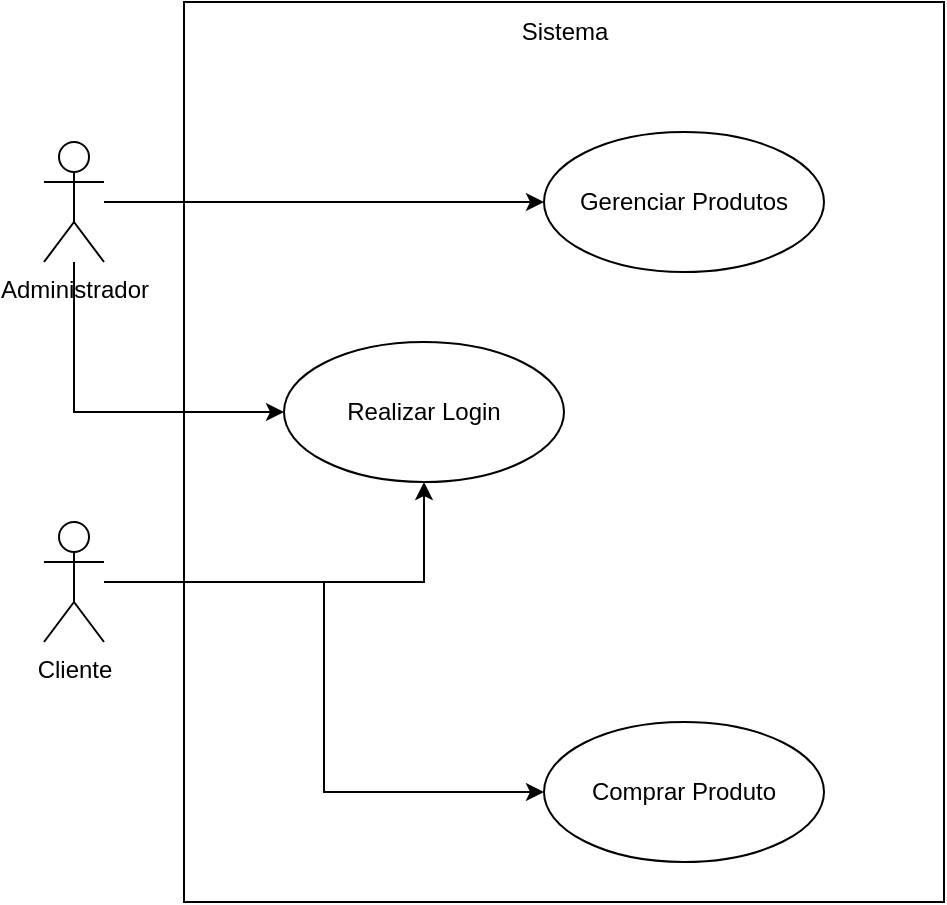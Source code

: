 <mxfile version="28.0.6">
  <diagram name="Página-1" id="NrXstoitKYRzHLz_hG11">
    <mxGraphModel dx="1418" dy="804" grid="1" gridSize="10" guides="1" tooltips="1" connect="1" arrows="1" fold="1" page="1" pageScale="1" pageWidth="827" pageHeight="1169" math="0" shadow="0">
      <root>
        <mxCell id="0" />
        <mxCell id="1" parent="0" />
        <mxCell id="UdpTgImARzf_SyBVWp80-6" style="edgeStyle=orthogonalEdgeStyle;rounded=0;orthogonalLoop=1;jettySize=auto;html=1;entryX=0;entryY=0.5;entryDx=0;entryDy=0;" edge="1" parent="1" source="UdpTgImARzf_SyBVWp80-1" target="UdpTgImARzf_SyBVWp80-5">
          <mxGeometry relative="1" as="geometry">
            <Array as="points">
              <mxPoint x="235" y="405" />
            </Array>
          </mxGeometry>
        </mxCell>
        <mxCell id="UdpTgImARzf_SyBVWp80-10" style="edgeStyle=orthogonalEdgeStyle;rounded=0;orthogonalLoop=1;jettySize=auto;html=1;entryX=0;entryY=0.5;entryDx=0;entryDy=0;" edge="1" parent="1" source="UdpTgImARzf_SyBVWp80-1" target="UdpTgImARzf_SyBVWp80-9">
          <mxGeometry relative="1" as="geometry" />
        </mxCell>
        <mxCell id="UdpTgImARzf_SyBVWp80-1" value="Administrador" style="shape=umlActor;verticalLabelPosition=bottom;verticalAlign=top;html=1;" vertex="1" parent="1">
          <mxGeometry x="220" y="270" width="30" height="60" as="geometry" />
        </mxCell>
        <mxCell id="UdpTgImARzf_SyBVWp80-5" value="Realizar Login" style="ellipse;whiteSpace=wrap;html=1;" vertex="1" parent="1">
          <mxGeometry x="340" y="370" width="140" height="70" as="geometry" />
        </mxCell>
        <mxCell id="UdpTgImARzf_SyBVWp80-8" style="edgeStyle=orthogonalEdgeStyle;rounded=0;orthogonalLoop=1;jettySize=auto;html=1;entryX=0.5;entryY=1;entryDx=0;entryDy=0;" edge="1" parent="1" source="UdpTgImARzf_SyBVWp80-7" target="UdpTgImARzf_SyBVWp80-5">
          <mxGeometry relative="1" as="geometry" />
        </mxCell>
        <mxCell id="UdpTgImARzf_SyBVWp80-12" style="edgeStyle=orthogonalEdgeStyle;rounded=0;orthogonalLoop=1;jettySize=auto;html=1;entryX=0;entryY=0.5;entryDx=0;entryDy=0;" edge="1" parent="1" source="UdpTgImARzf_SyBVWp80-7" target="UdpTgImARzf_SyBVWp80-11">
          <mxGeometry relative="1" as="geometry" />
        </mxCell>
        <mxCell id="UdpTgImARzf_SyBVWp80-7" value="Cliente" style="shape=umlActor;verticalLabelPosition=bottom;verticalAlign=top;html=1;" vertex="1" parent="1">
          <mxGeometry x="220" y="460" width="30" height="60" as="geometry" />
        </mxCell>
        <mxCell id="UdpTgImARzf_SyBVWp80-9" value="Gerenciar Produtos" style="ellipse;whiteSpace=wrap;html=1;" vertex="1" parent="1">
          <mxGeometry x="470" y="265" width="140" height="70" as="geometry" />
        </mxCell>
        <mxCell id="UdpTgImARzf_SyBVWp80-11" value="Comprar Produto" style="ellipse;whiteSpace=wrap;html=1;" vertex="1" parent="1">
          <mxGeometry x="470" y="560" width="140" height="70" as="geometry" />
        </mxCell>
        <mxCell id="UdpTgImARzf_SyBVWp80-13" value="&lt;div&gt;&lt;/div&gt;" style="rounded=0;whiteSpace=wrap;html=1;fillColor=none;" vertex="1" parent="1">
          <mxGeometry x="290" y="200" width="380" height="450" as="geometry" />
        </mxCell>
        <mxCell id="UdpTgImARzf_SyBVWp80-15" value="Sistema" style="text;html=1;align=center;verticalAlign=middle;resizable=0;points=[];autosize=1;strokeColor=none;fillColor=none;" vertex="1" parent="1">
          <mxGeometry x="445" y="200" width="70" height="30" as="geometry" />
        </mxCell>
      </root>
    </mxGraphModel>
  </diagram>
</mxfile>
